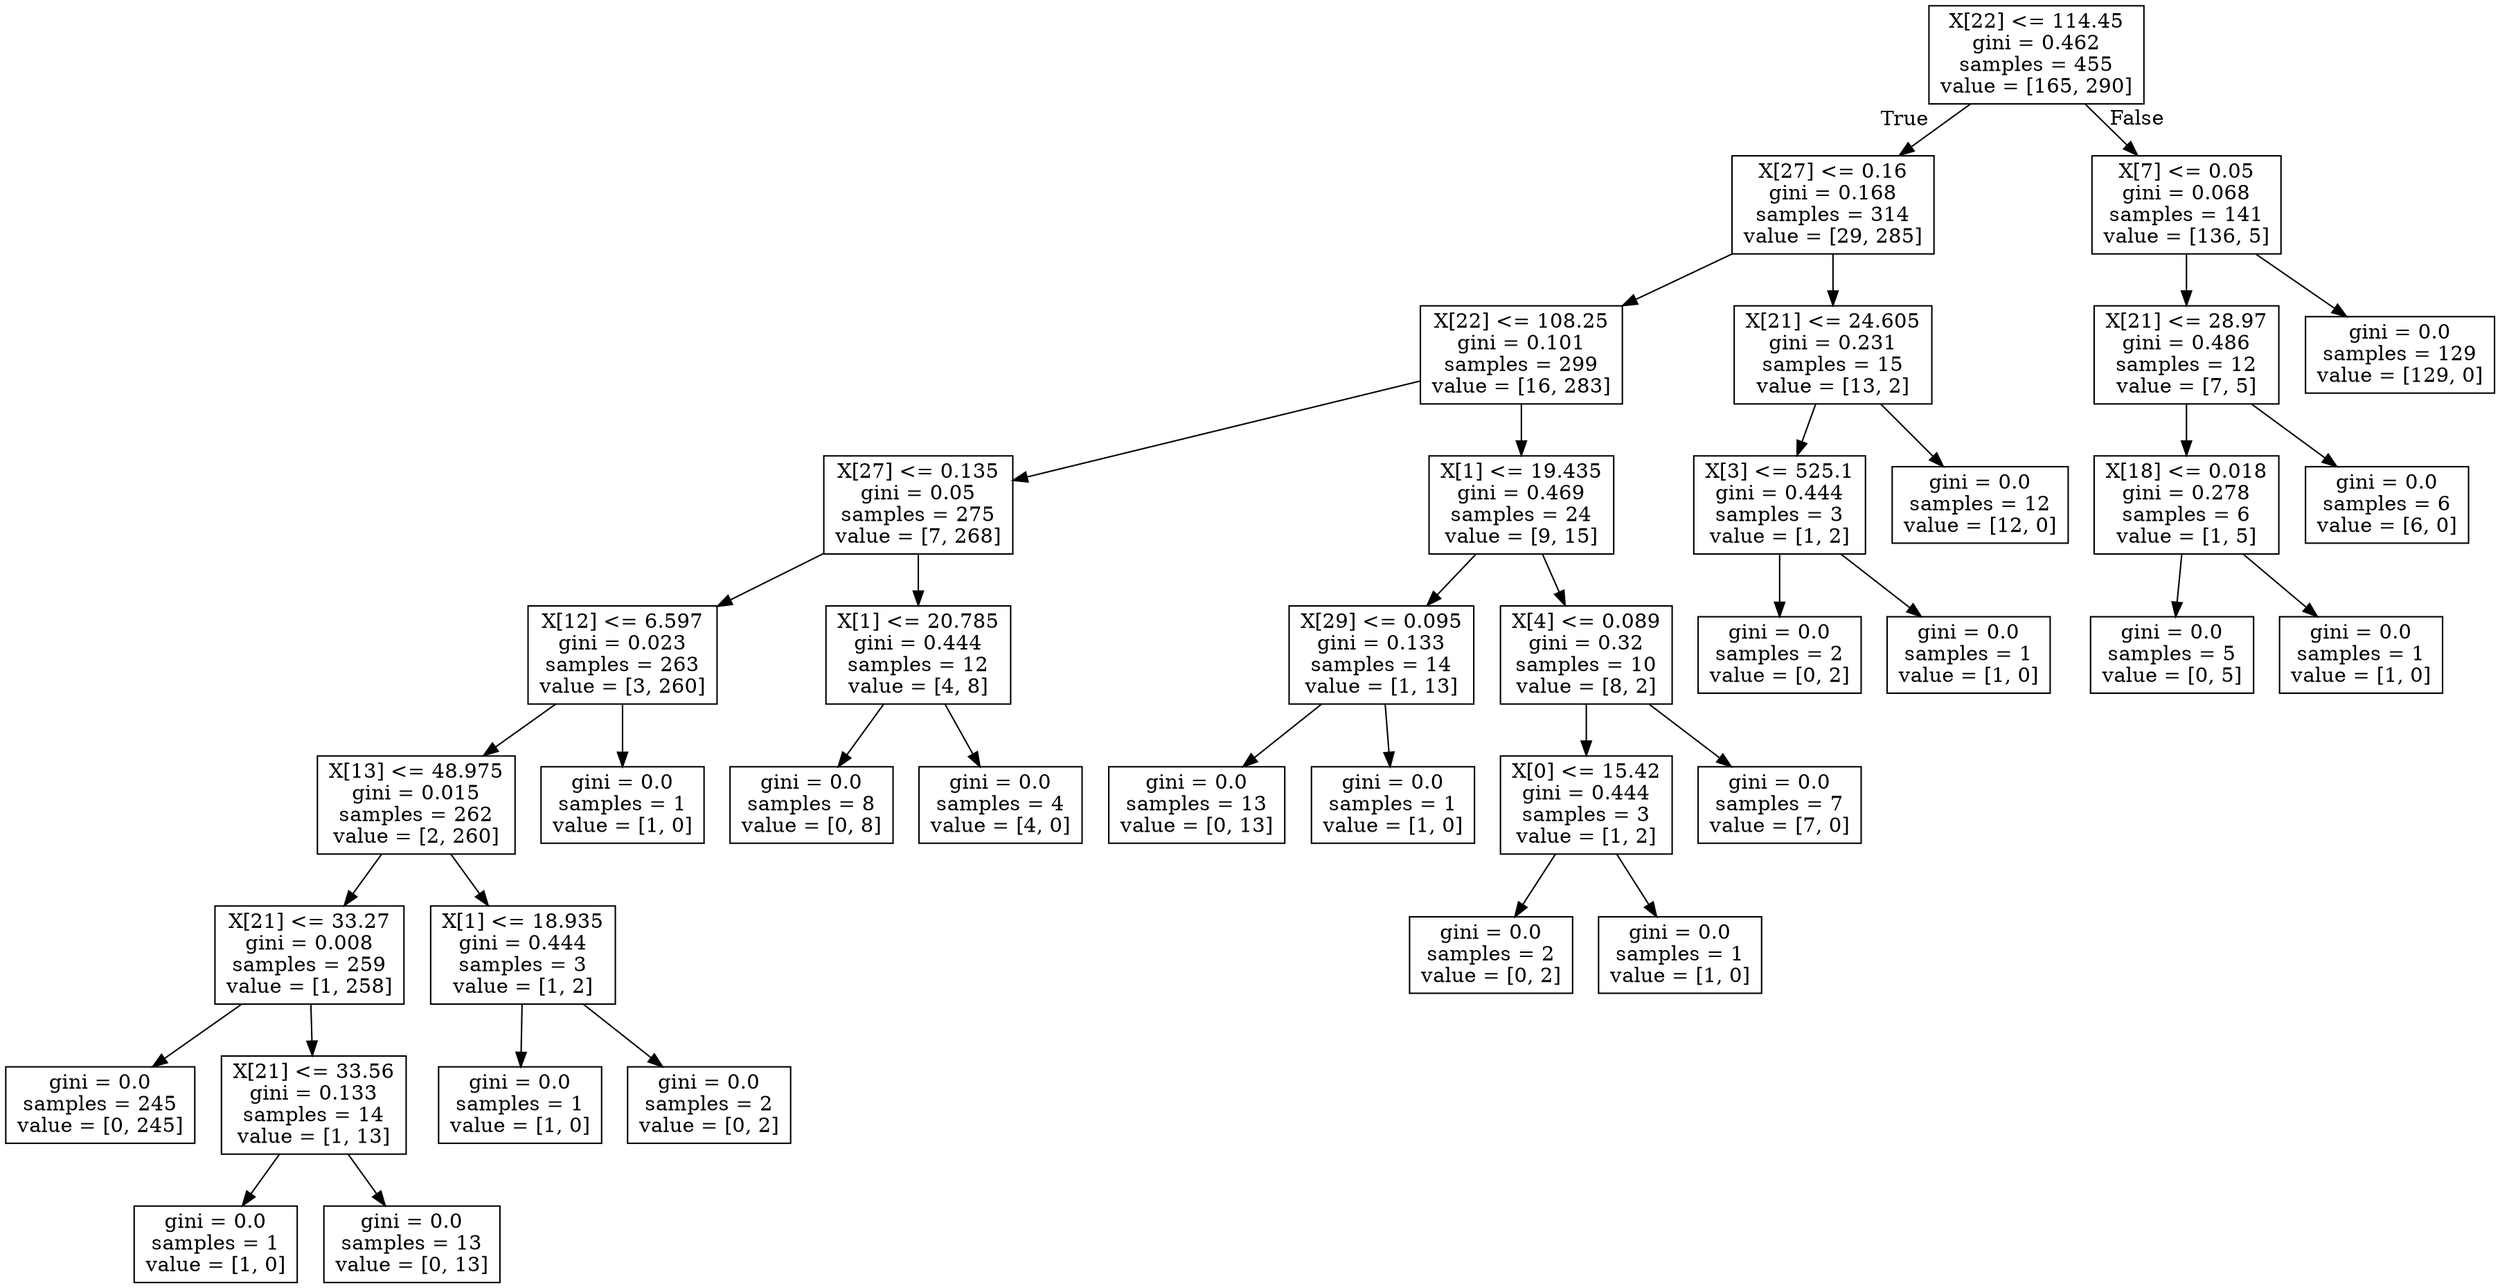 digraph Tree {
node [shape=box] ;
0 [label="X[22] <= 114.45\ngini = 0.462\nsamples = 455\nvalue = [165, 290]"] ;
1 [label="X[27] <= 0.16\ngini = 0.168\nsamples = 314\nvalue = [29, 285]"] ;
0 -> 1 [labeldistance=2.5, labelangle=45, headlabel="True"] ;
2 [label="X[22] <= 108.25\ngini = 0.101\nsamples = 299\nvalue = [16, 283]"] ;
1 -> 2 ;
3 [label="X[27] <= 0.135\ngini = 0.05\nsamples = 275\nvalue = [7, 268]"] ;
2 -> 3 ;
4 [label="X[12] <= 6.597\ngini = 0.023\nsamples = 263\nvalue = [3, 260]"] ;
3 -> 4 ;
5 [label="X[13] <= 48.975\ngini = 0.015\nsamples = 262\nvalue = [2, 260]"] ;
4 -> 5 ;
6 [label="X[21] <= 33.27\ngini = 0.008\nsamples = 259\nvalue = [1, 258]"] ;
5 -> 6 ;
7 [label="gini = 0.0\nsamples = 245\nvalue = [0, 245]"] ;
6 -> 7 ;
8 [label="X[21] <= 33.56\ngini = 0.133\nsamples = 14\nvalue = [1, 13]"] ;
6 -> 8 ;
9 [label="gini = 0.0\nsamples = 1\nvalue = [1, 0]"] ;
8 -> 9 ;
10 [label="gini = 0.0\nsamples = 13\nvalue = [0, 13]"] ;
8 -> 10 ;
11 [label="X[1] <= 18.935\ngini = 0.444\nsamples = 3\nvalue = [1, 2]"] ;
5 -> 11 ;
12 [label="gini = 0.0\nsamples = 1\nvalue = [1, 0]"] ;
11 -> 12 ;
13 [label="gini = 0.0\nsamples = 2\nvalue = [0, 2]"] ;
11 -> 13 ;
14 [label="gini = 0.0\nsamples = 1\nvalue = [1, 0]"] ;
4 -> 14 ;
15 [label="X[1] <= 20.785\ngini = 0.444\nsamples = 12\nvalue = [4, 8]"] ;
3 -> 15 ;
16 [label="gini = 0.0\nsamples = 8\nvalue = [0, 8]"] ;
15 -> 16 ;
17 [label="gini = 0.0\nsamples = 4\nvalue = [4, 0]"] ;
15 -> 17 ;
18 [label="X[1] <= 19.435\ngini = 0.469\nsamples = 24\nvalue = [9, 15]"] ;
2 -> 18 ;
19 [label="X[29] <= 0.095\ngini = 0.133\nsamples = 14\nvalue = [1, 13]"] ;
18 -> 19 ;
20 [label="gini = 0.0\nsamples = 13\nvalue = [0, 13]"] ;
19 -> 20 ;
21 [label="gini = 0.0\nsamples = 1\nvalue = [1, 0]"] ;
19 -> 21 ;
22 [label="X[4] <= 0.089\ngini = 0.32\nsamples = 10\nvalue = [8, 2]"] ;
18 -> 22 ;
23 [label="X[0] <= 15.42\ngini = 0.444\nsamples = 3\nvalue = [1, 2]"] ;
22 -> 23 ;
24 [label="gini = 0.0\nsamples = 2\nvalue = [0, 2]"] ;
23 -> 24 ;
25 [label="gini = 0.0\nsamples = 1\nvalue = [1, 0]"] ;
23 -> 25 ;
26 [label="gini = 0.0\nsamples = 7\nvalue = [7, 0]"] ;
22 -> 26 ;
27 [label="X[21] <= 24.605\ngini = 0.231\nsamples = 15\nvalue = [13, 2]"] ;
1 -> 27 ;
28 [label="X[3] <= 525.1\ngini = 0.444\nsamples = 3\nvalue = [1, 2]"] ;
27 -> 28 ;
29 [label="gini = 0.0\nsamples = 2\nvalue = [0, 2]"] ;
28 -> 29 ;
30 [label="gini = 0.0\nsamples = 1\nvalue = [1, 0]"] ;
28 -> 30 ;
31 [label="gini = 0.0\nsamples = 12\nvalue = [12, 0]"] ;
27 -> 31 ;
32 [label="X[7] <= 0.05\ngini = 0.068\nsamples = 141\nvalue = [136, 5]"] ;
0 -> 32 [labeldistance=2.5, labelangle=-45, headlabel="False"] ;
33 [label="X[21] <= 28.97\ngini = 0.486\nsamples = 12\nvalue = [7, 5]"] ;
32 -> 33 ;
34 [label="X[18] <= 0.018\ngini = 0.278\nsamples = 6\nvalue = [1, 5]"] ;
33 -> 34 ;
35 [label="gini = 0.0\nsamples = 5\nvalue = [0, 5]"] ;
34 -> 35 ;
36 [label="gini = 0.0\nsamples = 1\nvalue = [1, 0]"] ;
34 -> 36 ;
37 [label="gini = 0.0\nsamples = 6\nvalue = [6, 0]"] ;
33 -> 37 ;
38 [label="gini = 0.0\nsamples = 129\nvalue = [129, 0]"] ;
32 -> 38 ;
}
